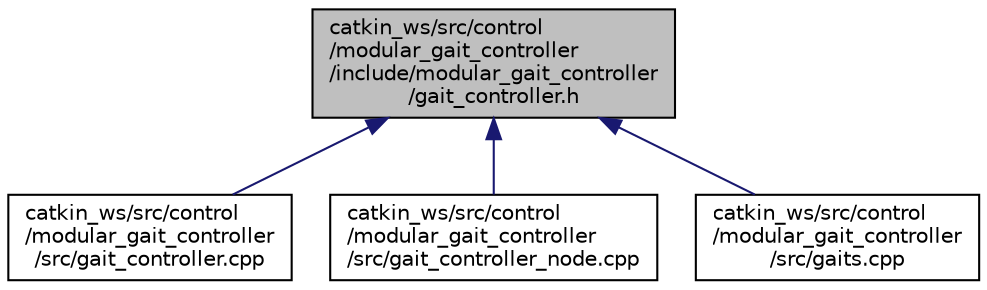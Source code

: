 digraph "catkin_ws/src/control/modular_gait_controller/include/modular_gait_controller/gait_controller.h"
{
 // LATEX_PDF_SIZE
  edge [fontname="Helvetica",fontsize="10",labelfontname="Helvetica",labelfontsize="10"];
  node [fontname="Helvetica",fontsize="10",shape=record];
  Node1 [label="catkin_ws/src/control\l/modular_gait_controller\l/include/modular_gait_controller\l/gait_controller.h",height=0.2,width=0.4,color="black", fillcolor="grey75", style="filled", fontcolor="black",tooltip=" "];
  Node1 -> Node2 [dir="back",color="midnightblue",fontsize="10",style="solid"];
  Node2 [label="catkin_ws/src/control\l/modular_gait_controller\l/src/gait_controller.cpp",height=0.2,width=0.4,color="black", fillcolor="white", style="filled",URL="$gait__controller_8cpp.html",tooltip=" "];
  Node1 -> Node3 [dir="back",color="midnightblue",fontsize="10",style="solid"];
  Node3 [label="catkin_ws/src/control\l/modular_gait_controller\l/src/gait_controller_node.cpp",height=0.2,width=0.4,color="black", fillcolor="white", style="filled",URL="$gait__controller__node_8cpp.html",tooltip=" "];
  Node1 -> Node4 [dir="back",color="midnightblue",fontsize="10",style="solid"];
  Node4 [label="catkin_ws/src/control\l/modular_gait_controller\l/src/gaits.cpp",height=0.2,width=0.4,color="black", fillcolor="white", style="filled",URL="$gaits_8cpp.html",tooltip=" "];
}
